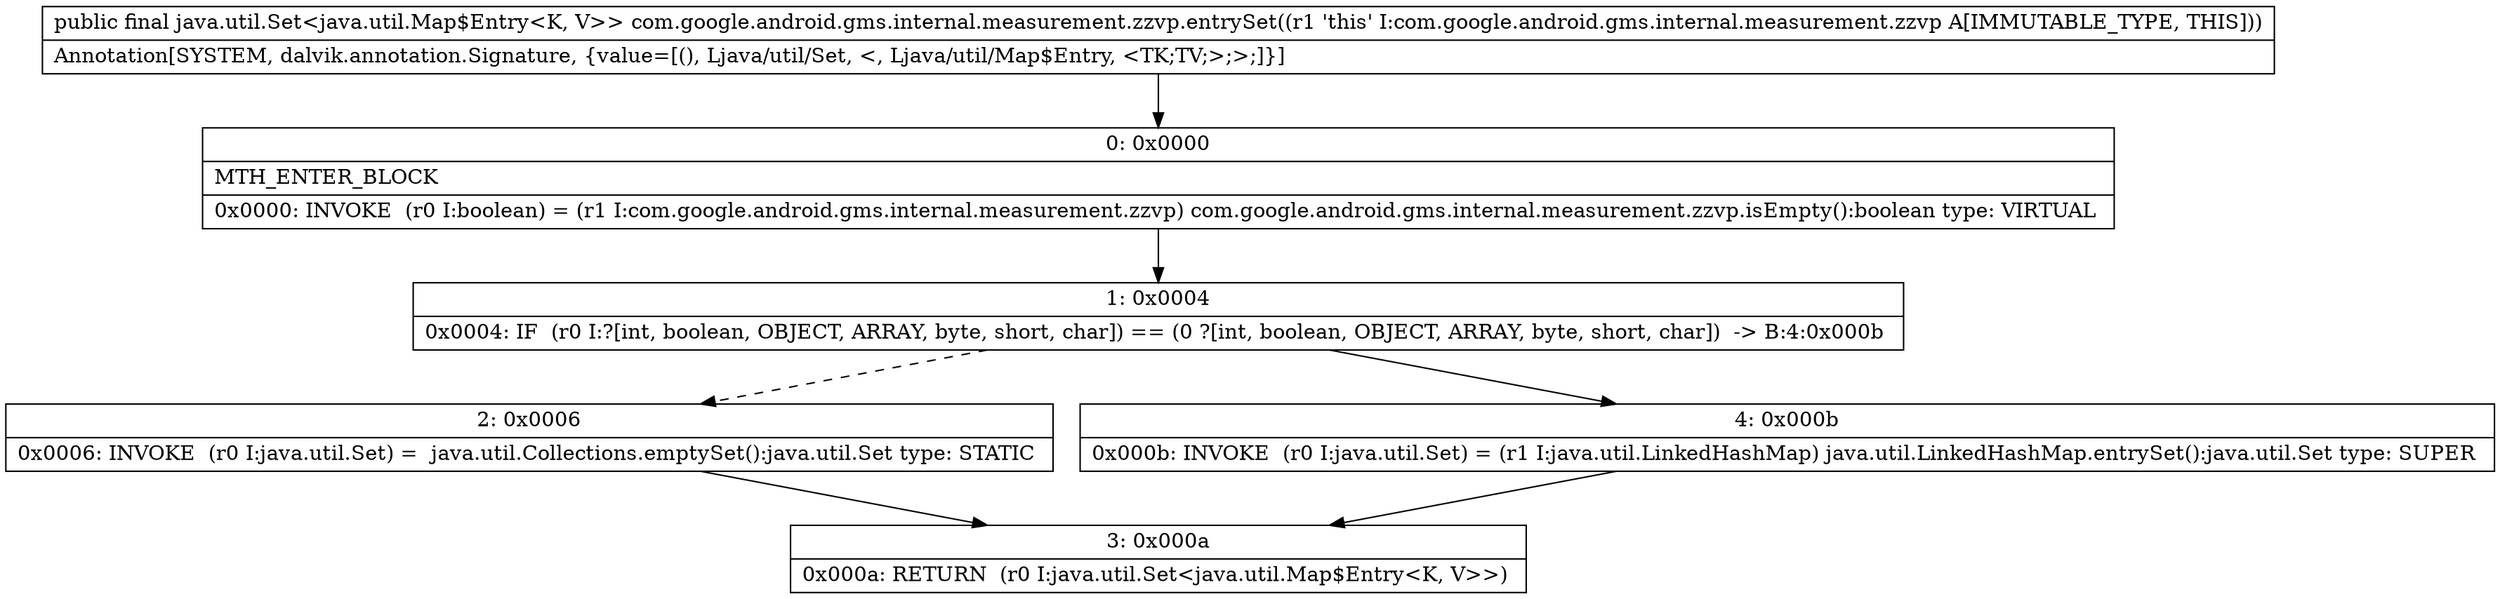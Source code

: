 digraph "CFG forcom.google.android.gms.internal.measurement.zzvp.entrySet()Ljava\/util\/Set;" {
Node_0 [shape=record,label="{0\:\ 0x0000|MTH_ENTER_BLOCK\l|0x0000: INVOKE  (r0 I:boolean) = (r1 I:com.google.android.gms.internal.measurement.zzvp) com.google.android.gms.internal.measurement.zzvp.isEmpty():boolean type: VIRTUAL \l}"];
Node_1 [shape=record,label="{1\:\ 0x0004|0x0004: IF  (r0 I:?[int, boolean, OBJECT, ARRAY, byte, short, char]) == (0 ?[int, boolean, OBJECT, ARRAY, byte, short, char])  \-\> B:4:0x000b \l}"];
Node_2 [shape=record,label="{2\:\ 0x0006|0x0006: INVOKE  (r0 I:java.util.Set) =  java.util.Collections.emptySet():java.util.Set type: STATIC \l}"];
Node_3 [shape=record,label="{3\:\ 0x000a|0x000a: RETURN  (r0 I:java.util.Set\<java.util.Map$Entry\<K, V\>\>) \l}"];
Node_4 [shape=record,label="{4\:\ 0x000b|0x000b: INVOKE  (r0 I:java.util.Set) = (r1 I:java.util.LinkedHashMap) java.util.LinkedHashMap.entrySet():java.util.Set type: SUPER \l}"];
MethodNode[shape=record,label="{public final java.util.Set\<java.util.Map$Entry\<K, V\>\> com.google.android.gms.internal.measurement.zzvp.entrySet((r1 'this' I:com.google.android.gms.internal.measurement.zzvp A[IMMUTABLE_TYPE, THIS]))  | Annotation[SYSTEM, dalvik.annotation.Signature, \{value=[(), Ljava\/util\/Set, \<, Ljava\/util\/Map$Entry, \<TK;TV;\>;\>;]\}]\l}"];
MethodNode -> Node_0;
Node_0 -> Node_1;
Node_1 -> Node_2[style=dashed];
Node_1 -> Node_4;
Node_2 -> Node_3;
Node_4 -> Node_3;
}

